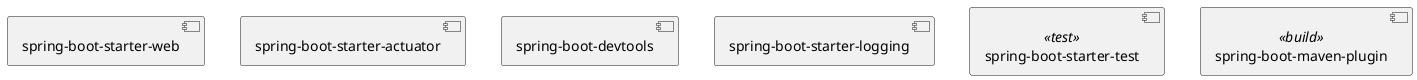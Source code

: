 @startuml Componentes do spring-boot

component "spring-boot-starter-web" as springBootStarterWeb {
}
component "spring-boot-starter-actuator" as springBootStarterActuator {
}
component "spring-boot-devtools" as springBootDevtools {
}
component "spring-boot-starter-logging" as springBootStarterLogging {
}
component "spring-boot-starter-test" as springBootStarterTest <<test>> {
}
component "spring-boot-maven-plugin" as springBootMavenPlugin <<build>> {
}
@enduml